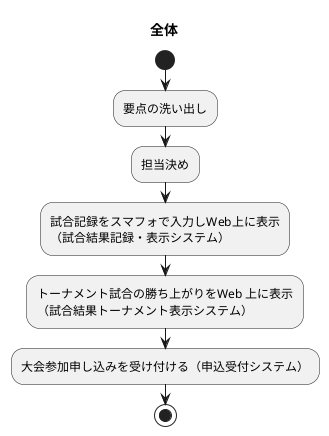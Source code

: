 @startuml タイトルWBS
title 全体

start

:要点の洗い出し;

:担当決め;

:試合記録をスマフォで入力しWeb上に表示
（試合結果記録・表示システム）;

:トーナメント試合の勝ち上がりをWeb 上に表示
（試合結果トーナメント表示システム）;

:大会参加申し込みを受け付ける（申込受付システム）;

stop

@enduml